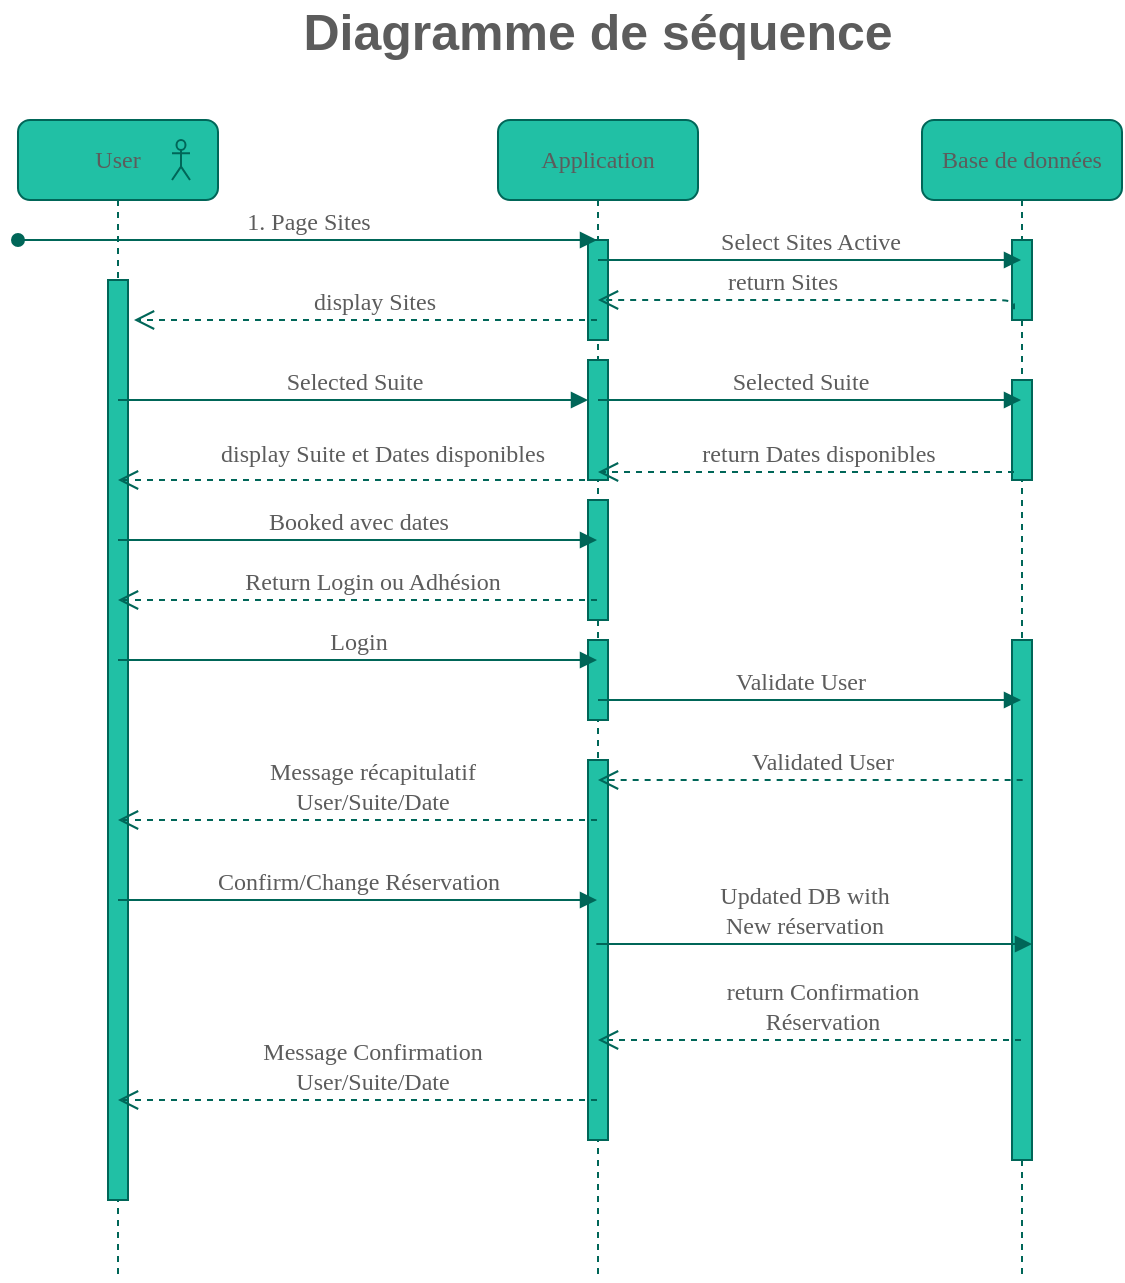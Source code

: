 <mxfile version="17.4.0" type="device"><diagram name="Page-1" id="13e1069c-82ec-6db2-03f1-153e76fe0fe0"><mxGraphModel dx="1048" dy="543" grid="1" gridSize="10" guides="1" tooltips="1" connect="1" arrows="1" fold="1" page="1" pageScale="1" pageWidth="1100" pageHeight="850" math="0" shadow="0"><root><mxCell id="0"/><mxCell id="1" parent="0"/><mxCell id="7baba1c4bc27f4b0-2" value="Application" style="shape=umlLifeline;perimeter=lifelinePerimeter;whiteSpace=wrap;html=1;container=1;collapsible=0;recursiveResize=0;outlineConnect=0;rounded=1;shadow=0;comic=0;labelBackgroundColor=none;strokeWidth=1;fontFamily=Verdana;fontSize=12;align=center;fillColor=#21C0A5;strokeColor=#006658;fontColor=#5C5C5C;" parent="1" vertex="1"><mxGeometry x="340" y="80" width="100" height="580" as="geometry"/></mxCell><mxCell id="7baba1c4bc27f4b0-10" value="" style="html=1;points=[];perimeter=orthogonalPerimeter;rounded=0;shadow=0;comic=0;labelBackgroundColor=none;strokeWidth=1;fontFamily=Verdana;fontSize=12;align=center;fillColor=#21C0A5;strokeColor=#006658;fontColor=#5C5C5C;" parent="7baba1c4bc27f4b0-2" vertex="1"><mxGeometry x="45" y="120" width="10" height="60" as="geometry"/></mxCell><mxCell id="7baba1c4bc27f4b0-34" value="" style="html=1;points=[];perimeter=orthogonalPerimeter;rounded=0;shadow=0;comic=0;labelBackgroundColor=none;strokeWidth=1;fontFamily=Verdana;fontSize=12;align=center;fillColor=#21C0A5;strokeColor=#006658;fontColor=#5C5C5C;" parent="7baba1c4bc27f4b0-2" vertex="1"><mxGeometry x="45" y="60" width="10" height="50" as="geometry"/></mxCell><mxCell id="7baba1c4bc27f4b0-37" value="" style="html=1;points=[];perimeter=orthogonalPerimeter;rounded=0;shadow=0;comic=0;labelBackgroundColor=none;strokeWidth=1;fontFamily=Verdana;fontSize=12;align=center;fillColor=#21C0A5;strokeColor=#006658;fontColor=#5C5C5C;" parent="7baba1c4bc27f4b0-2" vertex="1"><mxGeometry x="45" y="260" width="10" height="40" as="geometry"/></mxCell><mxCell id="NreqfLKxQpDRDjrtzPpm-12" value="" style="html=1;points=[];perimeter=orthogonalPerimeter;rounded=0;shadow=0;comic=0;labelBackgroundColor=none;strokeWidth=1;fontFamily=Verdana;fontSize=12;align=center;fillColor=#21C0A5;strokeColor=#006658;fontColor=#5C5C5C;" vertex="1" parent="7baba1c4bc27f4b0-2"><mxGeometry x="45" y="190" width="10" height="60" as="geometry"/></mxCell><mxCell id="NreqfLKxQpDRDjrtzPpm-16" value="" style="html=1;points=[];perimeter=orthogonalPerimeter;rounded=0;shadow=0;comic=0;labelBackgroundColor=none;strokeWidth=1;fontFamily=Verdana;fontSize=12;align=center;fillColor=#21C0A5;strokeColor=#006658;fontColor=#5C5C5C;" vertex="1" parent="7baba1c4bc27f4b0-2"><mxGeometry x="45" y="320" width="10" height="190" as="geometry"/></mxCell><mxCell id="7baba1c4bc27f4b0-3" value="Base de données" style="shape=umlLifeline;perimeter=lifelinePerimeter;whiteSpace=wrap;html=1;container=1;collapsible=0;recursiveResize=0;outlineConnect=0;rounded=1;shadow=0;comic=0;labelBackgroundColor=none;strokeWidth=1;fontFamily=Verdana;fontSize=12;align=center;fillColor=#21C0A5;strokeColor=#006658;fontColor=#5C5C5C;" parent="1" vertex="1"><mxGeometry x="552" y="80" width="100" height="580" as="geometry"/></mxCell><mxCell id="7baba1c4bc27f4b0-13" value="" style="html=1;points=[];perimeter=orthogonalPerimeter;rounded=0;shadow=0;comic=0;labelBackgroundColor=none;strokeWidth=1;fontFamily=Verdana;fontSize=12;align=center;fillColor=#21C0A5;strokeColor=#006658;fontColor=#5C5C5C;" parent="7baba1c4bc27f4b0-3" vertex="1"><mxGeometry x="45" y="60" width="10" height="40" as="geometry"/></mxCell><mxCell id="NreqfLKxQpDRDjrtzPpm-8" value="" style="html=1;points=[];perimeter=orthogonalPerimeter;rounded=0;shadow=0;comic=0;labelBackgroundColor=none;strokeWidth=1;fontFamily=Verdana;fontSize=12;align=center;fillColor=#21C0A5;strokeColor=#006658;fontColor=#5C5C5C;" vertex="1" parent="7baba1c4bc27f4b0-3"><mxGeometry x="45" y="130" width="10" height="50" as="geometry"/></mxCell><mxCell id="7baba1c4bc27f4b0-28" value="" style="html=1;points=[];perimeter=orthogonalPerimeter;rounded=0;shadow=0;comic=0;labelBackgroundColor=none;strokeWidth=1;fontFamily=Verdana;fontSize=12;align=center;fillColor=#21C0A5;strokeColor=#006658;fontColor=#5C5C5C;" parent="7baba1c4bc27f4b0-3" vertex="1"><mxGeometry x="45" y="260" width="10" height="260" as="geometry"/></mxCell><mxCell id="NreqfLKxQpDRDjrtzPpm-22" value="&lt;div&gt;Updated DB with&lt;/div&gt;&lt;div&gt;New réservation&lt;br&gt;&lt;/div&gt;" style="html=1;verticalAlign=bottom;endArrow=block;labelBackgroundColor=none;fontFamily=Verdana;fontSize=12;edgeStyle=elbowEdgeStyle;elbow=horizontal;strokeColor=#006658;fontColor=#5C5C5C;" edge="1" parent="7baba1c4bc27f4b0-3"><mxGeometry x="-0.044" relative="1" as="geometry"><mxPoint x="-162.833" y="412" as="sourcePoint"/><mxPoint x="55" y="412" as="targetPoint"/><Array as="points"><mxPoint x="-152" y="512"/></Array><mxPoint as="offset"/></mxGeometry></mxCell><mxCell id="7baba1c4bc27f4b0-8" value="User" style="shape=umlLifeline;perimeter=lifelinePerimeter;whiteSpace=wrap;html=1;container=1;collapsible=0;recursiveResize=0;outlineConnect=0;rounded=1;shadow=0;comic=0;labelBackgroundColor=none;strokeWidth=1;fontFamily=Verdana;fontSize=12;align=center;fillColor=#21C0A5;strokeColor=#006658;fontColor=#5C5C5C;" parent="1" vertex="1"><mxGeometry x="100" y="80" width="100" height="580" as="geometry"/></mxCell><mxCell id="7baba1c4bc27f4b0-9" value="" style="html=1;points=[];perimeter=orthogonalPerimeter;rounded=0;shadow=0;comic=0;labelBackgroundColor=none;strokeWidth=1;fontFamily=Verdana;fontSize=12;align=center;fillColor=#21C0A5;strokeColor=#006658;fontColor=#5C5C5C;" parent="7baba1c4bc27f4b0-8" vertex="1"><mxGeometry x="45" y="80" width="10" height="460" as="geometry"/></mxCell><mxCell id="NreqfLKxQpDRDjrtzPpm-1" value="1. Page Sites" style="html=1;verticalAlign=bottom;endArrow=block;labelBackgroundColor=none;fontFamily=Verdana;fontSize=12;edgeStyle=elbowEdgeStyle;elbow=vertical;startArrow=oval;startFill=1;strokeColor=#006658;fontColor=#5C5C5C;" edge="1" parent="7baba1c4bc27f4b0-8" target="7baba1c4bc27f4b0-2"><mxGeometry relative="1" as="geometry"><mxPoint y="60" as="sourcePoint"/><mxPoint x="130" y="60" as="targetPoint"/></mxGeometry></mxCell><mxCell id="NreqfLKxQpDRDjrtzPpm-4" value="" style="shape=umlActor;verticalLabelPosition=bottom;verticalAlign=top;html=1;fontSize=20;fillColor=#21C0A5;strokeColor=#006658;fontColor=#5C5C5C;" vertex="1" parent="7baba1c4bc27f4b0-8"><mxGeometry x="77" y="10" width="9" height="20" as="geometry"/></mxCell><mxCell id="NreqfLKxQpDRDjrtzPpm-5" value="display Sites" style="html=1;verticalAlign=bottom;endArrow=open;dashed=1;endSize=8;labelBackgroundColor=none;fontFamily=Verdana;fontSize=12;edgeStyle=elbowEdgeStyle;elbow=vertical;strokeColor=#006658;fontColor=#5C5C5C;" edge="1" parent="7baba1c4bc27f4b0-8" source="7baba1c4bc27f4b0-2"><mxGeometry x="-0.033" relative="1" as="geometry"><mxPoint x="58" y="100" as="targetPoint"/><Array as="points"><mxPoint x="123" y="100"/><mxPoint x="453" y="185"/></Array><mxPoint x="178" y="100" as="sourcePoint"/><mxPoint as="offset"/></mxGeometry></mxCell><mxCell id="7baba1c4bc27f4b0-21" value="return Sites" style="html=1;verticalAlign=bottom;endArrow=open;dashed=1;endSize=8;labelBackgroundColor=none;fontFamily=Verdana;fontSize=12;edgeStyle=elbowEdgeStyle;elbow=vertical;exitX=0.1;exitY=0.867;exitDx=0;exitDy=0;exitPerimeter=0;strokeColor=#006658;fontColor=#5C5C5C;" parent="1" source="7baba1c4bc27f4b0-13" target="7baba1c4bc27f4b0-2" edge="1"><mxGeometry x="0.132" relative="1" as="geometry"><mxPoint x="400" y="180" as="targetPoint"/><Array as="points"><mxPoint x="570" y="170"/></Array><mxPoint as="offset"/></mxGeometry></mxCell><mxCell id="7baba1c4bc27f4b0-14" value="Select Sites Active" style="html=1;verticalAlign=bottom;endArrow=block;labelBackgroundColor=none;fontFamily=Verdana;fontSize=12;edgeStyle=elbowEdgeStyle;elbow=vertical;strokeColor=#006658;fontColor=#5C5C5C;" parent="1" source="7baba1c4bc27f4b0-2" target="7baba1c4bc27f4b0-3" edge="1"><mxGeometry relative="1" as="geometry"><mxPoint x="400" y="160" as="sourcePoint"/><mxPoint x="600" y="160" as="targetPoint"/><Array as="points"><mxPoint x="520" y="150"/><mxPoint x="500" y="160"/></Array></mxGeometry></mxCell><mxCell id="NreqfLKxQpDRDjrtzPpm-3" value="Diagramme de séquence" style="text;html=1;strokeColor=none;fillColor=none;align=center;verticalAlign=middle;whiteSpace=wrap;rounded=0;fontSize=25;fontStyle=1;fontColor=#5C5C5C;" vertex="1" parent="1"><mxGeometry x="190" y="20" width="400" height="30" as="geometry"/></mxCell><mxCell id="NreqfLKxQpDRDjrtzPpm-6" value="Selected Suite" style="html=1;verticalAlign=bottom;endArrow=block;labelBackgroundColor=none;fontFamily=Verdana;fontSize=12;edgeStyle=elbowEdgeStyle;elbow=vertical;strokeColor=#006658;fontColor=#5C5C5C;" edge="1" parent="1" source="7baba1c4bc27f4b0-8" target="7baba1c4bc27f4b0-10"><mxGeometry relative="1" as="geometry"><mxPoint x="154" y="220" as="sourcePoint"/><mxPoint x="290" y="250" as="targetPoint"/><Array as="points"><mxPoint x="250" y="220"/></Array></mxGeometry></mxCell><mxCell id="NreqfLKxQpDRDjrtzPpm-7" value="Selected Suite" style="html=1;verticalAlign=bottom;endArrow=block;labelBackgroundColor=none;fontFamily=Verdana;fontSize=12;edgeStyle=elbowEdgeStyle;elbow=vertical;strokeColor=#006658;fontColor=#5C5C5C;" edge="1" parent="1" source="7baba1c4bc27f4b0-2" target="7baba1c4bc27f4b0-3"><mxGeometry x="-0.044" relative="1" as="geometry"><mxPoint x="400" y="220" as="sourcePoint"/><mxPoint x="596" y="220" as="targetPoint"/><Array as="points"><mxPoint x="490" y="220"/><mxPoint x="389" y="200"/></Array><mxPoint as="offset"/></mxGeometry></mxCell><mxCell id="NreqfLKxQpDRDjrtzPpm-9" value="return Dates disponibles" style="html=1;verticalAlign=bottom;endArrow=open;dashed=1;endSize=8;labelBackgroundColor=none;fontFamily=Verdana;fontSize=12;edgeStyle=elbowEdgeStyle;elbow=vertical;exitX=0.1;exitY=0.92;exitDx=0;exitDy=0;exitPerimeter=0;strokeColor=#006658;fontColor=#5C5C5C;" edge="1" parent="1" source="NreqfLKxQpDRDjrtzPpm-8" target="7baba1c4bc27f4b0-2"><mxGeometry x="-0.055" relative="1" as="geometry"><mxPoint x="400" y="256" as="targetPoint"/><Array as="points"/><mxPoint x="558.5" y="240.01" as="sourcePoint"/><mxPoint as="offset"/></mxGeometry></mxCell><mxCell id="NreqfLKxQpDRDjrtzPpm-10" value="display Suite et Dates disponibles" style="html=1;verticalAlign=bottom;endArrow=open;dashed=1;endSize=8;labelBackgroundColor=none;fontFamily=Verdana;fontSize=12;edgeStyle=elbowEdgeStyle;elbow=vertical;strokeColor=#006658;fontColor=#5C5C5C;" edge="1" parent="1" source="7baba1c4bc27f4b0-2" target="7baba1c4bc27f4b0-8"><mxGeometry x="-0.105" y="-4" relative="1" as="geometry"><mxPoint x="150" y="270" as="targetPoint"/><Array as="points"><mxPoint x="270" y="260"/><mxPoint x="280" y="240"/></Array><mxPoint x="386" y="274" as="sourcePoint"/><mxPoint x="-1" as="offset"/></mxGeometry></mxCell><mxCell id="NreqfLKxQpDRDjrtzPpm-11" value="Booked avec dates" style="html=1;verticalAlign=bottom;endArrow=block;labelBackgroundColor=none;fontFamily=Verdana;fontSize=12;edgeStyle=elbowEdgeStyle;elbow=vertical;strokeColor=#006658;fontColor=#5C5C5C;" edge="1" parent="1" source="7baba1c4bc27f4b0-8" target="7baba1c4bc27f4b0-2"><mxGeometry relative="1" as="geometry"><mxPoint x="156" y="330" as="sourcePoint"/><mxPoint x="385" y="330" as="targetPoint"/><Array as="points"><mxPoint x="260" y="290"/></Array></mxGeometry></mxCell><mxCell id="NreqfLKxQpDRDjrtzPpm-13" value="Return Login ou Adhésion" style="html=1;verticalAlign=bottom;endArrow=open;dashed=1;endSize=8;labelBackgroundColor=none;fontFamily=Verdana;fontSize=12;edgeStyle=elbowEdgeStyle;elbow=horizontal;strokeColor=#006658;fontColor=#5C5C5C;" edge="1" parent="1" source="7baba1c4bc27f4b0-2" target="7baba1c4bc27f4b0-8"><mxGeometry x="-0.055" relative="1" as="geometry"><mxPoint x="160" y="360" as="targetPoint"/><Array as="points"><mxPoint x="270" y="320"/><mxPoint x="280" y="360"/></Array><mxPoint x="358" y="360" as="sourcePoint"/><mxPoint as="offset"/></mxGeometry></mxCell><mxCell id="NreqfLKxQpDRDjrtzPpm-14" value="Login" style="html=1;verticalAlign=bottom;endArrow=block;labelBackgroundColor=none;fontFamily=Verdana;fontSize=12;edgeStyle=elbowEdgeStyle;elbow=vertical;strokeColor=#006658;fontColor=#5C5C5C;" edge="1" parent="1" source="7baba1c4bc27f4b0-8" target="7baba1c4bc27f4b0-2"><mxGeometry relative="1" as="geometry"><mxPoint x="160" y="410" as="sourcePoint"/><mxPoint x="389" y="410" as="targetPoint"/><Array as="points"><mxPoint x="220" y="350"/></Array></mxGeometry></mxCell><mxCell id="NreqfLKxQpDRDjrtzPpm-17" value="&lt;div&gt;Validate User&lt;/div&gt;" style="html=1;verticalAlign=bottom;endArrow=block;labelBackgroundColor=none;fontFamily=Verdana;fontSize=12;edgeStyle=elbowEdgeStyle;elbow=horizontal;strokeColor=#006658;fontColor=#5C5C5C;" edge="1" parent="1" source="7baba1c4bc27f4b0-2" target="7baba1c4bc27f4b0-3"><mxGeometry x="-0.044" relative="1" as="geometry"><mxPoint x="429.997" y="414.337" as="sourcePoint"/><mxPoint x="636.83" y="414.67" as="targetPoint"/><Array as="points"><mxPoint x="500" y="370"/><mxPoint x="530" y="310"/><mxPoint x="520" y="220"/><mxPoint x="390" y="490"/></Array><mxPoint as="offset"/></mxGeometry></mxCell><mxCell id="NreqfLKxQpDRDjrtzPpm-18" value="&lt;div&gt;return Confirmation&lt;/div&gt;&lt;div&gt;Réservation&lt;br&gt;&lt;/div&gt;" style="html=1;verticalAlign=bottom;endArrow=open;dashed=1;endSize=8;labelBackgroundColor=none;fontFamily=Verdana;fontSize=12;edgeStyle=elbowEdgeStyle;elbow=horizontal;strokeColor=#006658;fontColor=#5C5C5C;" edge="1" parent="1" source="7baba1c4bc27f4b0-3" target="7baba1c4bc27f4b0-2"><mxGeometry x="-0.055" relative="1" as="geometry"><mxPoint x="399.167" y="479.997" as="targetPoint"/><Array as="points"><mxPoint x="550" y="540"/><mxPoint x="550" y="520"/><mxPoint x="450" y="550"/><mxPoint x="540" y="450"/><mxPoint x="490" y="410"/><mxPoint x="510" y="440"/></Array><mxPoint x="608" y="480.33" as="sourcePoint"/><mxPoint as="offset"/></mxGeometry></mxCell><mxCell id="NreqfLKxQpDRDjrtzPpm-20" value="&lt;div&gt;Validated User&lt;br&gt;&lt;/div&gt;" style="html=1;verticalAlign=bottom;endArrow=open;dashed=1;endSize=8;labelBackgroundColor=none;fontFamily=Verdana;fontSize=12;edgeStyle=elbowEdgeStyle;elbow=vertical;strokeColor=#006658;fontColor=#5C5C5C;" edge="1" parent="1"><mxGeometry x="-0.055" relative="1" as="geometry"><mxPoint x="389.997" y="410" as="targetPoint"/><Array as="points"><mxPoint x="490.83" y="410"/><mxPoint x="510.83" y="440"/></Array><mxPoint x="602.33" y="410" as="sourcePoint"/><mxPoint as="offset"/></mxGeometry></mxCell><mxCell id="NreqfLKxQpDRDjrtzPpm-21" value="&lt;div&gt;Message récapitulatif&lt;/div&gt;&lt;div&gt;User/Suite/Date&lt;/div&gt;" style="html=1;verticalAlign=bottom;endArrow=open;dashed=1;endSize=8;labelBackgroundColor=none;fontFamily=Verdana;fontSize=12;edgeStyle=elbowEdgeStyle;elbow=horizontal;strokeColor=#006658;fontColor=#5C5C5C;" edge="1" parent="1" source="7baba1c4bc27f4b0-2" target="7baba1c4bc27f4b0-8"><mxGeometry x="-0.055" relative="1" as="geometry"><mxPoint x="159.997" y="430" as="targetPoint"/><Array as="points"><mxPoint x="310.83" y="430"/><mxPoint x="260.83" y="390"/><mxPoint x="280.83" y="420"/></Array><mxPoint x="372.33" y="430" as="sourcePoint"/><mxPoint as="offset"/></mxGeometry></mxCell><mxCell id="NreqfLKxQpDRDjrtzPpm-19" value="Confirm/Change Réservation" style="html=1;verticalAlign=bottom;endArrow=block;labelBackgroundColor=none;fontFamily=Verdana;fontSize=12;edgeStyle=elbowEdgeStyle;elbow=vertical;strokeColor=#006658;fontColor=#5C5C5C;" edge="1" parent="1" source="7baba1c4bc27f4b0-8" target="7baba1c4bc27f4b0-2"><mxGeometry relative="1" as="geometry"><mxPoint x="149.667" y="483" as="sourcePoint"/><mxPoint x="390" y="483" as="targetPoint"/><Array as="points"><mxPoint x="300" y="470"/><mxPoint x="220.5" y="483"/></Array></mxGeometry></mxCell><mxCell id="NreqfLKxQpDRDjrtzPpm-23" value="&lt;div&gt;Message Confirmation&lt;/div&gt;&lt;div&gt;User/Suite/Date&lt;/div&gt;" style="html=1;verticalAlign=bottom;endArrow=open;dashed=1;endSize=8;labelBackgroundColor=none;fontFamily=Verdana;fontSize=12;edgeStyle=elbowEdgeStyle;elbow=horizontal;strokeColor=#006658;fontColor=#5C5C5C;" edge="1" parent="1" source="7baba1c4bc27f4b0-2" target="7baba1c4bc27f4b0-8"><mxGeometry x="-0.055" relative="1" as="geometry"><mxPoint x="149.997" y="570" as="targetPoint"/><Array as="points"><mxPoint x="311.66" y="570"/><mxPoint x="261.66" y="530"/><mxPoint x="281.66" y="560"/></Array><mxPoint x="390.33" y="570" as="sourcePoint"/><mxPoint as="offset"/></mxGeometry></mxCell></root></mxGraphModel></diagram></mxfile>